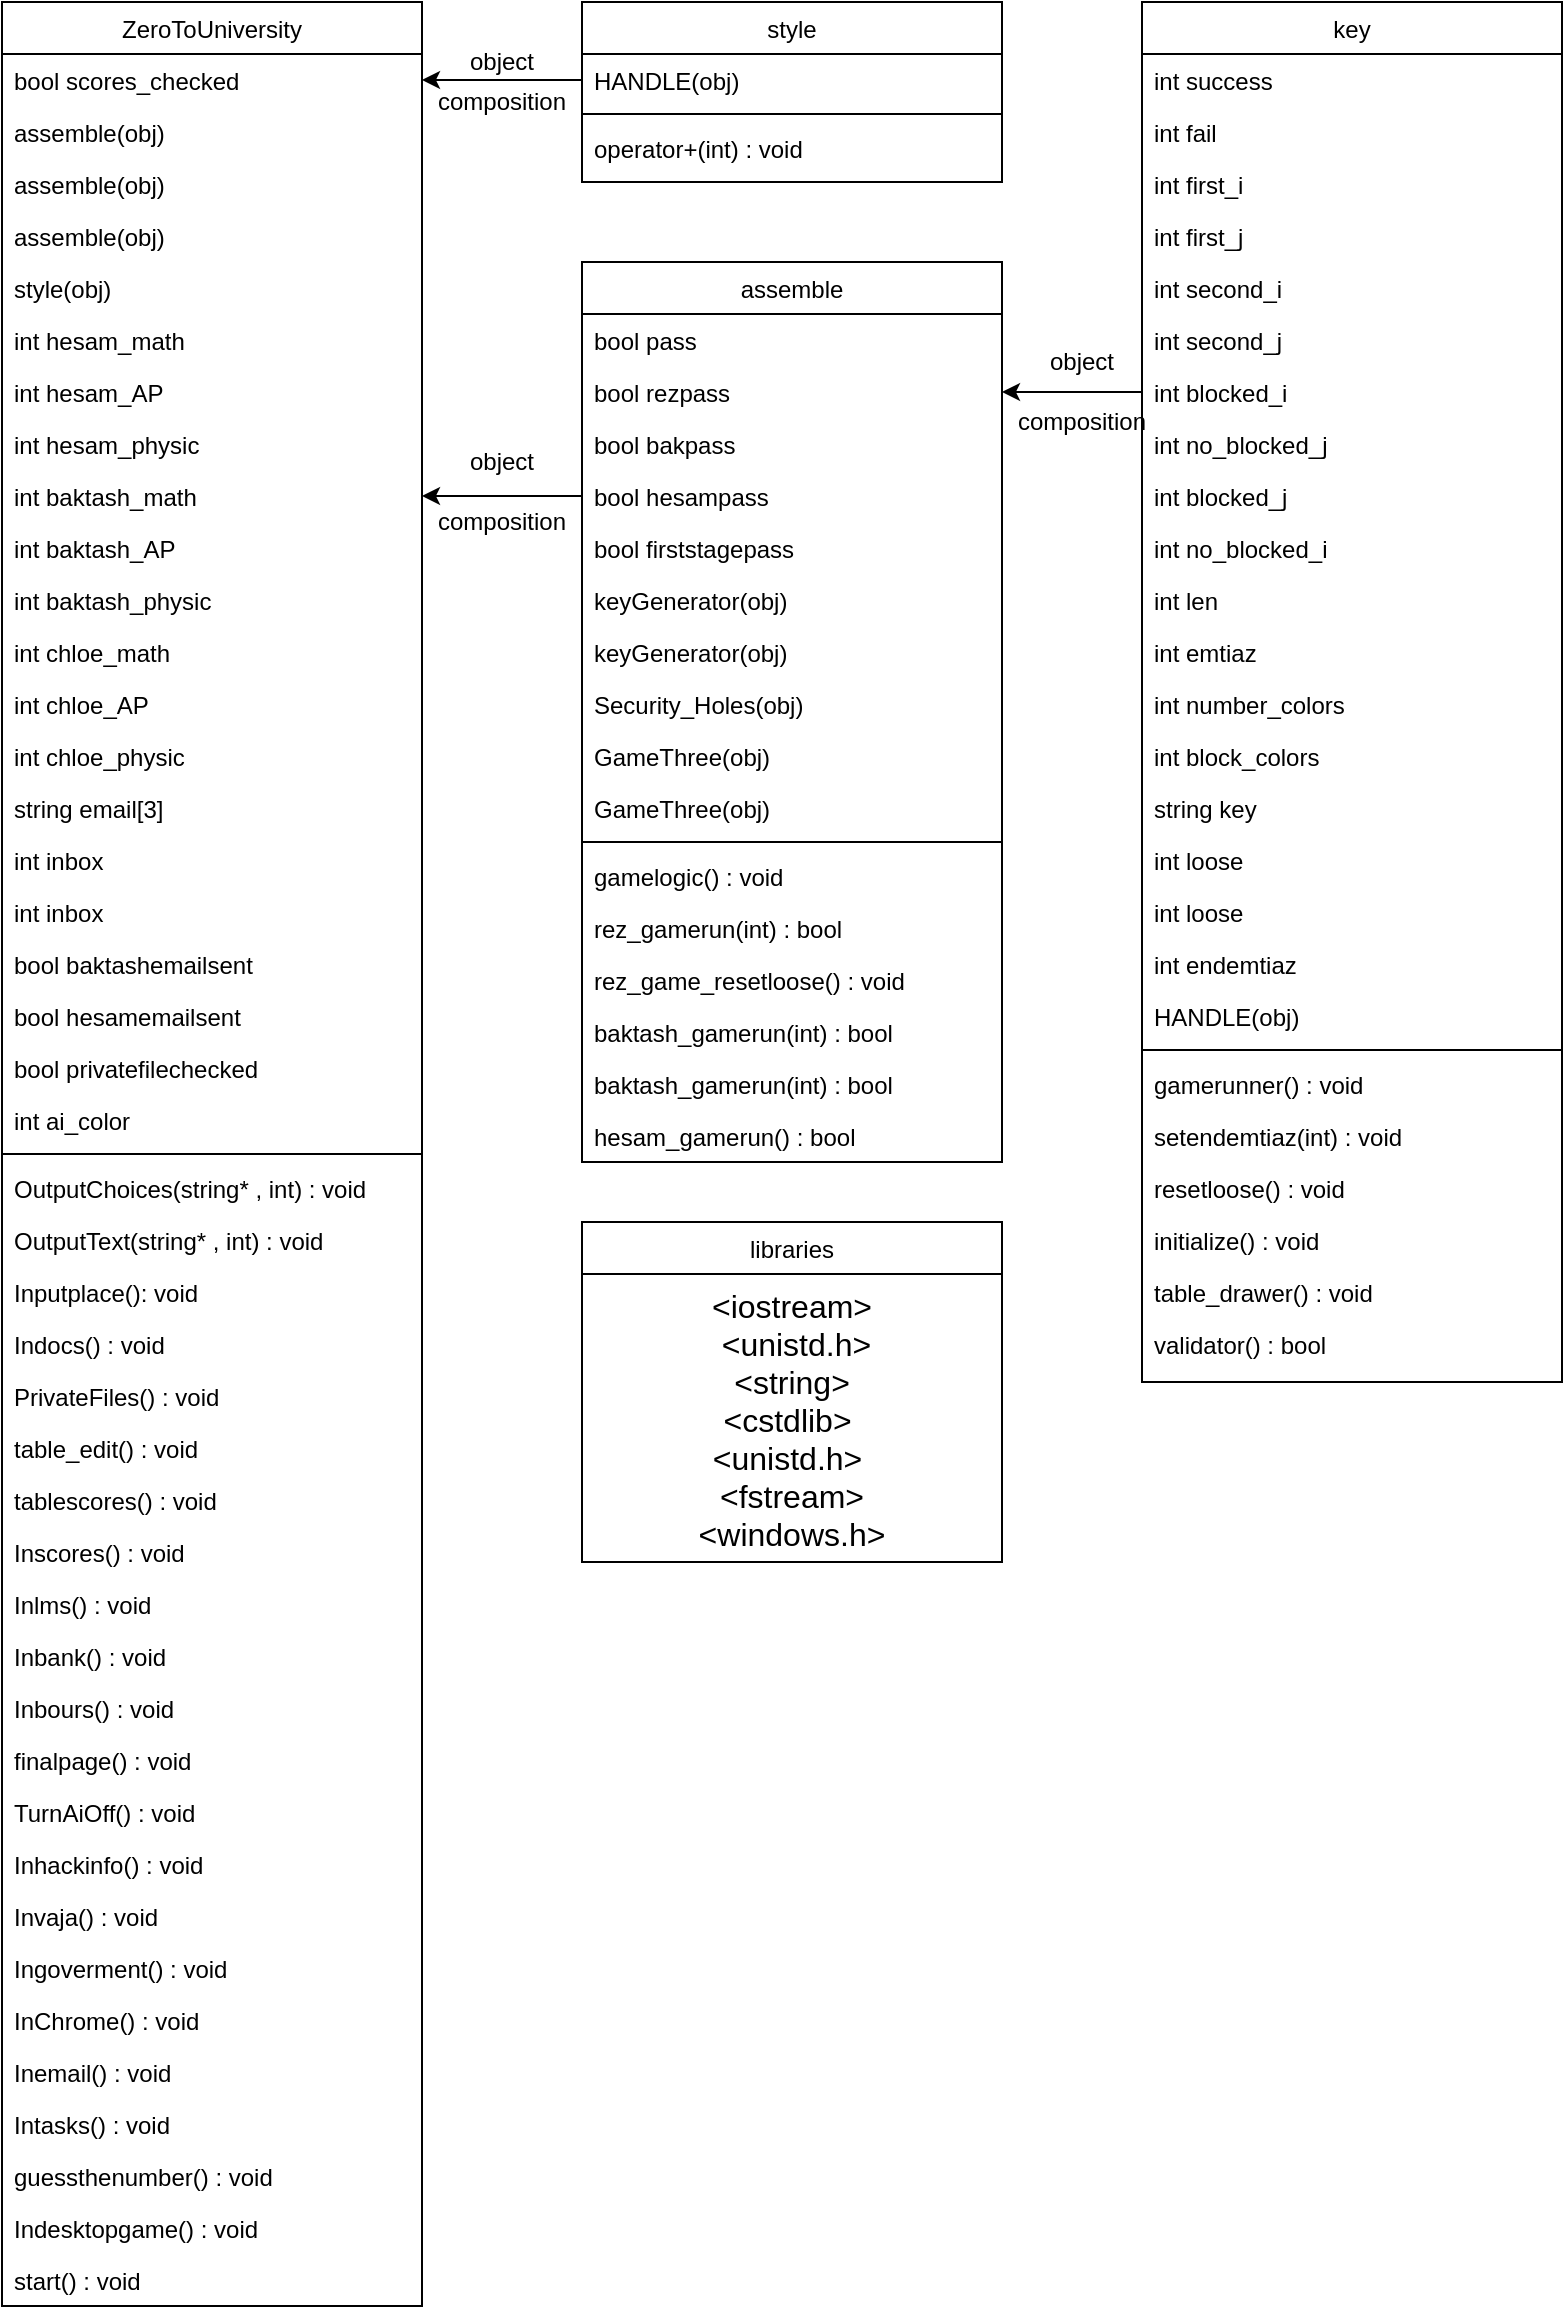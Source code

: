 <mxfile version="14.6.13" type="device"><diagram id="C5RBs43oDa-KdzZeNtuy" name="Page-1"><mxGraphModel dx="846" dy="494" grid="1" gridSize="10" guides="1" tooltips="1" connect="1" arrows="1" fold="1" page="1" pageScale="1" pageWidth="827" pageHeight="1169" math="0" shadow="0"><root><mxCell id="WIyWlLk6GJQsqaUBKTNV-0"/><mxCell id="WIyWlLk6GJQsqaUBKTNV-1" parent="WIyWlLk6GJQsqaUBKTNV-0"/><mxCell id="zkfFHV4jXpPFQw0GAbJ--17" value="ZeroToUniversity" style="swimlane;fontStyle=0;align=center;verticalAlign=top;childLayout=stackLayout;horizontal=1;startSize=26;horizontalStack=0;resizeParent=1;resizeLast=0;collapsible=1;marginBottom=0;rounded=0;shadow=0;strokeWidth=1;" parent="WIyWlLk6GJQsqaUBKTNV-1" vertex="1"><mxGeometry x="30" y="10" width="210" height="1152" as="geometry"><mxRectangle x="550" y="140" width="160" height="26" as="alternateBounds"/></mxGeometry></mxCell><mxCell id="zkfFHV4jXpPFQw0GAbJ--22" value="bool scores_checked" style="text;align=left;verticalAlign=top;spacingLeft=4;spacingRight=4;overflow=hidden;rotatable=0;points=[[0,0.5],[1,0.5]];portConstraint=eastwest;rounded=0;shadow=0;html=0;" parent="zkfFHV4jXpPFQw0GAbJ--17" vertex="1"><mxGeometry y="26" width="210" height="26" as="geometry"/></mxCell><mxCell id="sFUh0p3_CVftMhXRoxAz-2" value="assemble(obj)" style="text;align=left;verticalAlign=top;spacingLeft=4;spacingRight=4;overflow=hidden;rotatable=0;points=[[0,0.5],[1,0.5]];portConstraint=eastwest;rounded=0;shadow=0;html=0;" vertex="1" parent="zkfFHV4jXpPFQw0GAbJ--17"><mxGeometry y="52" width="210" height="26" as="geometry"/></mxCell><mxCell id="sFUh0p3_CVftMhXRoxAz-4" value="assemble(obj)" style="text;align=left;verticalAlign=top;spacingLeft=4;spacingRight=4;overflow=hidden;rotatable=0;points=[[0,0.5],[1,0.5]];portConstraint=eastwest;rounded=0;shadow=0;html=0;" vertex="1" parent="zkfFHV4jXpPFQw0GAbJ--17"><mxGeometry y="78" width="210" height="26" as="geometry"/></mxCell><mxCell id="sFUh0p3_CVftMhXRoxAz-5" value="assemble(obj)" style="text;align=left;verticalAlign=top;spacingLeft=4;spacingRight=4;overflow=hidden;rotatable=0;points=[[0,0.5],[1,0.5]];portConstraint=eastwest;rounded=0;shadow=0;html=0;" vertex="1" parent="zkfFHV4jXpPFQw0GAbJ--17"><mxGeometry y="104" width="210" height="26" as="geometry"/></mxCell><mxCell id="sFUh0p3_CVftMhXRoxAz-97" value="style(obj)" style="text;align=left;verticalAlign=top;spacingLeft=4;spacingRight=4;overflow=hidden;rotatable=0;points=[[0,0.5],[1,0.5]];portConstraint=eastwest;rounded=0;shadow=0;html=0;" vertex="1" parent="zkfFHV4jXpPFQw0GAbJ--17"><mxGeometry y="130" width="210" height="26" as="geometry"/></mxCell><mxCell id="sFUh0p3_CVftMhXRoxAz-3" value="int hesam_math" style="text;align=left;verticalAlign=top;spacingLeft=4;spacingRight=4;overflow=hidden;rotatable=0;points=[[0,0.5],[1,0.5]];portConstraint=eastwest;rounded=0;shadow=0;html=0;" vertex="1" parent="zkfFHV4jXpPFQw0GAbJ--17"><mxGeometry y="156" width="210" height="26" as="geometry"/></mxCell><mxCell id="sFUh0p3_CVftMhXRoxAz-1" value="int hesam_AP" style="text;align=left;verticalAlign=top;spacingLeft=4;spacingRight=4;overflow=hidden;rotatable=0;points=[[0,0.5],[1,0.5]];portConstraint=eastwest;rounded=0;shadow=0;html=0;" vertex="1" parent="zkfFHV4jXpPFQw0GAbJ--17"><mxGeometry y="182" width="210" height="26" as="geometry"/></mxCell><mxCell id="sFUh0p3_CVftMhXRoxAz-19" value="int hesam_physic" style="text;align=left;verticalAlign=top;spacingLeft=4;spacingRight=4;overflow=hidden;rotatable=0;points=[[0,0.5],[1,0.5]];portConstraint=eastwest;rounded=0;shadow=0;html=0;" vertex="1" parent="zkfFHV4jXpPFQw0GAbJ--17"><mxGeometry y="208" width="210" height="26" as="geometry"/></mxCell><mxCell id="sFUh0p3_CVftMhXRoxAz-22" value="int baktash_math" style="text;align=left;verticalAlign=top;spacingLeft=4;spacingRight=4;overflow=hidden;rotatable=0;points=[[0,0.5],[1,0.5]];portConstraint=eastwest;rounded=0;shadow=0;html=0;" vertex="1" parent="zkfFHV4jXpPFQw0GAbJ--17"><mxGeometry y="234" width="210" height="26" as="geometry"/></mxCell><mxCell id="sFUh0p3_CVftMhXRoxAz-23" value="int baktash_AP" style="text;align=left;verticalAlign=top;spacingLeft=4;spacingRight=4;overflow=hidden;rotatable=0;points=[[0,0.5],[1,0.5]];portConstraint=eastwest;rounded=0;shadow=0;html=0;" vertex="1" parent="zkfFHV4jXpPFQw0GAbJ--17"><mxGeometry y="260" width="210" height="26" as="geometry"/></mxCell><mxCell id="sFUh0p3_CVftMhXRoxAz-21" value="int baktash_physic" style="text;align=left;verticalAlign=top;spacingLeft=4;spacingRight=4;overflow=hidden;rotatable=0;points=[[0,0.5],[1,0.5]];portConstraint=eastwest;rounded=0;shadow=0;html=0;" vertex="1" parent="zkfFHV4jXpPFQw0GAbJ--17"><mxGeometry y="286" width="210" height="26" as="geometry"/></mxCell><mxCell id="sFUh0p3_CVftMhXRoxAz-20" value="int chloe_math" style="text;align=left;verticalAlign=top;spacingLeft=4;spacingRight=4;overflow=hidden;rotatable=0;points=[[0,0.5],[1,0.5]];portConstraint=eastwest;rounded=0;shadow=0;html=0;" vertex="1" parent="zkfFHV4jXpPFQw0GAbJ--17"><mxGeometry y="312" width="210" height="26" as="geometry"/></mxCell><mxCell id="sFUh0p3_CVftMhXRoxAz-17" value="int chloe_AP" style="text;align=left;verticalAlign=top;spacingLeft=4;spacingRight=4;overflow=hidden;rotatable=0;points=[[0,0.5],[1,0.5]];portConstraint=eastwest;rounded=0;shadow=0;html=0;" vertex="1" parent="zkfFHV4jXpPFQw0GAbJ--17"><mxGeometry y="338" width="210" height="26" as="geometry"/></mxCell><mxCell id="sFUh0p3_CVftMhXRoxAz-24" value="int chloe_physic" style="text;align=left;verticalAlign=top;spacingLeft=4;spacingRight=4;overflow=hidden;rotatable=0;points=[[0,0.5],[1,0.5]];portConstraint=eastwest;rounded=0;shadow=0;html=0;" vertex="1" parent="zkfFHV4jXpPFQw0GAbJ--17"><mxGeometry y="364" width="210" height="26" as="geometry"/></mxCell><mxCell id="sFUh0p3_CVftMhXRoxAz-25" value="string email[3]" style="text;align=left;verticalAlign=top;spacingLeft=4;spacingRight=4;overflow=hidden;rotatable=0;points=[[0,0.5],[1,0.5]];portConstraint=eastwest;rounded=0;shadow=0;html=0;" vertex="1" parent="zkfFHV4jXpPFQw0GAbJ--17"><mxGeometry y="390" width="210" height="26" as="geometry"/></mxCell><mxCell id="sFUh0p3_CVftMhXRoxAz-26" value="int inbox" style="text;align=left;verticalAlign=top;spacingLeft=4;spacingRight=4;overflow=hidden;rotatable=0;points=[[0,0.5],[1,0.5]];portConstraint=eastwest;rounded=0;shadow=0;html=0;" vertex="1" parent="zkfFHV4jXpPFQw0GAbJ--17"><mxGeometry y="416" width="210" height="26" as="geometry"/></mxCell><mxCell id="sFUh0p3_CVftMhXRoxAz-27" value="int inbox" style="text;align=left;verticalAlign=top;spacingLeft=4;spacingRight=4;overflow=hidden;rotatable=0;points=[[0,0.5],[1,0.5]];portConstraint=eastwest;rounded=0;shadow=0;html=0;" vertex="1" parent="zkfFHV4jXpPFQw0GAbJ--17"><mxGeometry y="442" width="210" height="26" as="geometry"/></mxCell><mxCell id="sFUh0p3_CVftMhXRoxAz-28" value="bool baktashemailsent" style="text;align=left;verticalAlign=top;spacingLeft=4;spacingRight=4;overflow=hidden;rotatable=0;points=[[0,0.5],[1,0.5]];portConstraint=eastwest;rounded=0;shadow=0;html=0;" vertex="1" parent="zkfFHV4jXpPFQw0GAbJ--17"><mxGeometry y="468" width="210" height="26" as="geometry"/></mxCell><mxCell id="sFUh0p3_CVftMhXRoxAz-29" value="bool hesamemailsent" style="text;align=left;verticalAlign=top;spacingLeft=4;spacingRight=4;overflow=hidden;rotatable=0;points=[[0,0.5],[1,0.5]];portConstraint=eastwest;rounded=0;shadow=0;html=0;" vertex="1" parent="zkfFHV4jXpPFQw0GAbJ--17"><mxGeometry y="494" width="210" height="26" as="geometry"/></mxCell><mxCell id="sFUh0p3_CVftMhXRoxAz-30" value="bool privatefilechecked" style="text;align=left;verticalAlign=top;spacingLeft=4;spacingRight=4;overflow=hidden;rotatable=0;points=[[0,0.5],[1,0.5]];portConstraint=eastwest;rounded=0;shadow=0;html=0;" vertex="1" parent="zkfFHV4jXpPFQw0GAbJ--17"><mxGeometry y="520" width="210" height="26" as="geometry"/></mxCell><mxCell id="sFUh0p3_CVftMhXRoxAz-31" value="int ai_color" style="text;align=left;verticalAlign=top;spacingLeft=4;spacingRight=4;overflow=hidden;rotatable=0;points=[[0,0.5],[1,0.5]];portConstraint=eastwest;rounded=0;shadow=0;html=0;" vertex="1" parent="zkfFHV4jXpPFQw0GAbJ--17"><mxGeometry y="546" width="210" height="26" as="geometry"/></mxCell><mxCell id="zkfFHV4jXpPFQw0GAbJ--23" value="" style="line;html=1;strokeWidth=1;align=left;verticalAlign=middle;spacingTop=-1;spacingLeft=3;spacingRight=3;rotatable=0;labelPosition=right;points=[];portConstraint=eastwest;" parent="zkfFHV4jXpPFQw0GAbJ--17" vertex="1"><mxGeometry y="572" width="210" height="8" as="geometry"/></mxCell><mxCell id="sFUh0p3_CVftMhXRoxAz-18" value="OutputChoices(string* , int) : void" style="text;align=left;verticalAlign=top;spacingLeft=4;spacingRight=4;overflow=hidden;rotatable=0;points=[[0,0.5],[1,0.5]];portConstraint=eastwest;rounded=0;shadow=0;html=0;" vertex="1" parent="zkfFHV4jXpPFQw0GAbJ--17"><mxGeometry y="580" width="210" height="26" as="geometry"/></mxCell><mxCell id="sFUh0p3_CVftMhXRoxAz-33" value="OutputText(string* , int) : void" style="text;align=left;verticalAlign=top;spacingLeft=4;spacingRight=4;overflow=hidden;rotatable=0;points=[[0,0.5],[1,0.5]];portConstraint=eastwest;rounded=0;shadow=0;html=0;" vertex="1" parent="zkfFHV4jXpPFQw0GAbJ--17"><mxGeometry y="606" width="210" height="26" as="geometry"/></mxCell><mxCell id="zkfFHV4jXpPFQw0GAbJ--24" value="Inputplace(): void" style="text;align=left;verticalAlign=top;spacingLeft=4;spacingRight=4;overflow=hidden;rotatable=0;points=[[0,0.5],[1,0.5]];portConstraint=eastwest;" parent="zkfFHV4jXpPFQw0GAbJ--17" vertex="1"><mxGeometry y="632" width="210" height="26" as="geometry"/></mxCell><mxCell id="sFUh0p3_CVftMhXRoxAz-0" value="Indocs() : void" style="text;align=left;verticalAlign=top;spacingLeft=4;spacingRight=4;overflow=hidden;rotatable=0;points=[[0,0.5],[1,0.5]];portConstraint=eastwest;rounded=0;shadow=0;html=0;" vertex="1" parent="zkfFHV4jXpPFQw0GAbJ--17"><mxGeometry y="658" width="210" height="26" as="geometry"/></mxCell><mxCell id="zkfFHV4jXpPFQw0GAbJ--25" value="PrivateFiles() : void" style="text;align=left;verticalAlign=top;spacingLeft=4;spacingRight=4;overflow=hidden;rotatable=0;points=[[0,0.5],[1,0.5]];portConstraint=eastwest;" parent="zkfFHV4jXpPFQw0GAbJ--17" vertex="1"><mxGeometry y="684" width="210" height="26" as="geometry"/></mxCell><mxCell id="sFUh0p3_CVftMhXRoxAz-34" value="table_edit() : void" style="text;align=left;verticalAlign=top;spacingLeft=4;spacingRight=4;overflow=hidden;rotatable=0;points=[[0,0.5],[1,0.5]];portConstraint=eastwest;" vertex="1" parent="zkfFHV4jXpPFQw0GAbJ--17"><mxGeometry y="710" width="210" height="26" as="geometry"/></mxCell><mxCell id="sFUh0p3_CVftMhXRoxAz-38" value="tablescores() : void " style="text;align=left;verticalAlign=top;spacingLeft=4;spacingRight=4;overflow=hidden;rotatable=0;points=[[0,0.5],[1,0.5]];portConstraint=eastwest;" vertex="1" parent="zkfFHV4jXpPFQw0GAbJ--17"><mxGeometry y="736" width="210" height="26" as="geometry"/></mxCell><mxCell id="sFUh0p3_CVftMhXRoxAz-39" value="Inscores() : void " style="text;align=left;verticalAlign=top;spacingLeft=4;spacingRight=4;overflow=hidden;rotatable=0;points=[[0,0.5],[1,0.5]];portConstraint=eastwest;" vertex="1" parent="zkfFHV4jXpPFQw0GAbJ--17"><mxGeometry y="762" width="210" height="26" as="geometry"/></mxCell><mxCell id="sFUh0p3_CVftMhXRoxAz-40" value="Inlms() : void " style="text;align=left;verticalAlign=top;spacingLeft=4;spacingRight=4;overflow=hidden;rotatable=0;points=[[0,0.5],[1,0.5]];portConstraint=eastwest;" vertex="1" parent="zkfFHV4jXpPFQw0GAbJ--17"><mxGeometry y="788" width="210" height="26" as="geometry"/></mxCell><mxCell id="sFUh0p3_CVftMhXRoxAz-41" value="Inbank() : void" style="text;align=left;verticalAlign=top;spacingLeft=4;spacingRight=4;overflow=hidden;rotatable=0;points=[[0,0.5],[1,0.5]];portConstraint=eastwest;" vertex="1" parent="zkfFHV4jXpPFQw0GAbJ--17"><mxGeometry y="814" width="210" height="26" as="geometry"/></mxCell><mxCell id="sFUh0p3_CVftMhXRoxAz-42" value="Inbours() : void" style="text;align=left;verticalAlign=top;spacingLeft=4;spacingRight=4;overflow=hidden;rotatable=0;points=[[0,0.5],[1,0.5]];portConstraint=eastwest;" vertex="1" parent="zkfFHV4jXpPFQw0GAbJ--17"><mxGeometry y="840" width="210" height="26" as="geometry"/></mxCell><mxCell id="sFUh0p3_CVftMhXRoxAz-43" value="finalpage() : void" style="text;align=left;verticalAlign=top;spacingLeft=4;spacingRight=4;overflow=hidden;rotatable=0;points=[[0,0.5],[1,0.5]];portConstraint=eastwest;" vertex="1" parent="zkfFHV4jXpPFQw0GAbJ--17"><mxGeometry y="866" width="210" height="26" as="geometry"/></mxCell><mxCell id="sFUh0p3_CVftMhXRoxAz-44" value="TurnAiOff() : void" style="text;align=left;verticalAlign=top;spacingLeft=4;spacingRight=4;overflow=hidden;rotatable=0;points=[[0,0.5],[1,0.5]];portConstraint=eastwest;" vertex="1" parent="zkfFHV4jXpPFQw0GAbJ--17"><mxGeometry y="892" width="210" height="26" as="geometry"/></mxCell><mxCell id="sFUh0p3_CVftMhXRoxAz-45" value="Inhackinfo() : void" style="text;align=left;verticalAlign=top;spacingLeft=4;spacingRight=4;overflow=hidden;rotatable=0;points=[[0,0.5],[1,0.5]];portConstraint=eastwest;" vertex="1" parent="zkfFHV4jXpPFQw0GAbJ--17"><mxGeometry y="918" width="210" height="26" as="geometry"/></mxCell><mxCell id="sFUh0p3_CVftMhXRoxAz-46" value="Invaja() : void" style="text;align=left;verticalAlign=top;spacingLeft=4;spacingRight=4;overflow=hidden;rotatable=0;points=[[0,0.5],[1,0.5]];portConstraint=eastwest;" vertex="1" parent="zkfFHV4jXpPFQw0GAbJ--17"><mxGeometry y="944" width="210" height="26" as="geometry"/></mxCell><mxCell id="sFUh0p3_CVftMhXRoxAz-47" value="Ingoverment() : void" style="text;align=left;verticalAlign=top;spacingLeft=4;spacingRight=4;overflow=hidden;rotatable=0;points=[[0,0.5],[1,0.5]];portConstraint=eastwest;" vertex="1" parent="zkfFHV4jXpPFQw0GAbJ--17"><mxGeometry y="970" width="210" height="26" as="geometry"/></mxCell><mxCell id="sFUh0p3_CVftMhXRoxAz-48" value="InChrome() : void" style="text;align=left;verticalAlign=top;spacingLeft=4;spacingRight=4;overflow=hidden;rotatable=0;points=[[0,0.5],[1,0.5]];portConstraint=eastwest;" vertex="1" parent="zkfFHV4jXpPFQw0GAbJ--17"><mxGeometry y="996" width="210" height="26" as="geometry"/></mxCell><mxCell id="sFUh0p3_CVftMhXRoxAz-35" value="Inemail() : void" style="text;align=left;verticalAlign=top;spacingLeft=4;spacingRight=4;overflow=hidden;rotatable=0;points=[[0,0.5],[1,0.5]];portConstraint=eastwest;" vertex="1" parent="zkfFHV4jXpPFQw0GAbJ--17"><mxGeometry y="1022" width="210" height="26" as="geometry"/></mxCell><mxCell id="sFUh0p3_CVftMhXRoxAz-49" value="Intasks() : void" style="text;align=left;verticalAlign=top;spacingLeft=4;spacingRight=4;overflow=hidden;rotatable=0;points=[[0,0.5],[1,0.5]];portConstraint=eastwest;" vertex="1" parent="zkfFHV4jXpPFQw0GAbJ--17"><mxGeometry y="1048" width="210" height="26" as="geometry"/></mxCell><mxCell id="sFUh0p3_CVftMhXRoxAz-51" value="guessthenumber() : void" style="text;align=left;verticalAlign=top;spacingLeft=4;spacingRight=4;overflow=hidden;rotatable=0;points=[[0,0.5],[1,0.5]];portConstraint=eastwest;" vertex="1" parent="zkfFHV4jXpPFQw0GAbJ--17"><mxGeometry y="1074" width="210" height="26" as="geometry"/></mxCell><mxCell id="sFUh0p3_CVftMhXRoxAz-52" value="Indesktopgame() : void" style="text;align=left;verticalAlign=top;spacingLeft=4;spacingRight=4;overflow=hidden;rotatable=0;points=[[0,0.5],[1,0.5]];portConstraint=eastwest;" vertex="1" parent="zkfFHV4jXpPFQw0GAbJ--17"><mxGeometry y="1100" width="210" height="26" as="geometry"/></mxCell><mxCell id="sFUh0p3_CVftMhXRoxAz-50" value="start() : void" style="text;align=left;verticalAlign=top;spacingLeft=4;spacingRight=4;overflow=hidden;rotatable=0;points=[[0,0.5],[1,0.5]];portConstraint=eastwest;" vertex="1" parent="zkfFHV4jXpPFQw0GAbJ--17"><mxGeometry y="1126" width="210" height="26" as="geometry"/></mxCell><mxCell id="sFUh0p3_CVftMhXRoxAz-53" value="style" style="swimlane;fontStyle=0;align=center;verticalAlign=top;childLayout=stackLayout;horizontal=1;startSize=26;horizontalStack=0;resizeParent=1;resizeLast=0;collapsible=1;marginBottom=0;rounded=0;shadow=0;strokeWidth=1;" vertex="1" parent="WIyWlLk6GJQsqaUBKTNV-1"><mxGeometry x="320" y="10" width="210" height="90" as="geometry"><mxRectangle x="550" y="140" width="160" height="26" as="alternateBounds"/></mxGeometry></mxCell><mxCell id="sFUh0p3_CVftMhXRoxAz-55" value="HANDLE(obj)" style="text;align=left;verticalAlign=top;spacingLeft=4;spacingRight=4;overflow=hidden;rotatable=0;points=[[0,0.5],[1,0.5]];portConstraint=eastwest;rounded=0;shadow=0;html=0;" vertex="1" parent="sFUh0p3_CVftMhXRoxAz-53"><mxGeometry y="26" width="210" height="26" as="geometry"/></mxCell><mxCell id="sFUh0p3_CVftMhXRoxAz-74" value="" style="line;html=1;strokeWidth=1;align=left;verticalAlign=middle;spacingTop=-1;spacingLeft=3;spacingRight=3;rotatable=0;labelPosition=right;points=[];portConstraint=eastwest;" vertex="1" parent="sFUh0p3_CVftMhXRoxAz-53"><mxGeometry y="52" width="210" height="8" as="geometry"/></mxCell><mxCell id="sFUh0p3_CVftMhXRoxAz-77" value="operator+(int) : void" style="text;align=left;verticalAlign=top;spacingLeft=4;spacingRight=4;overflow=hidden;rotatable=0;points=[[0,0.5],[1,0.5]];portConstraint=eastwest;" vertex="1" parent="sFUh0p3_CVftMhXRoxAz-53"><mxGeometry y="60" width="210" height="26" as="geometry"/></mxCell><mxCell id="sFUh0p3_CVftMhXRoxAz-99" value="assemble" style="swimlane;fontStyle=0;align=center;verticalAlign=top;childLayout=stackLayout;horizontal=1;startSize=26;horizontalStack=0;resizeParent=1;resizeLast=0;collapsible=1;marginBottom=0;rounded=0;shadow=0;strokeWidth=1;" vertex="1" parent="WIyWlLk6GJQsqaUBKTNV-1"><mxGeometry x="320" y="140" width="210" height="450" as="geometry"><mxRectangle x="550" y="140" width="160" height="26" as="alternateBounds"/></mxGeometry></mxCell><mxCell id="sFUh0p3_CVftMhXRoxAz-100" value="bool pass" style="text;align=left;verticalAlign=top;spacingLeft=4;spacingRight=4;overflow=hidden;rotatable=0;points=[[0,0.5],[1,0.5]];portConstraint=eastwest;rounded=0;shadow=0;html=0;" vertex="1" parent="sFUh0p3_CVftMhXRoxAz-99"><mxGeometry y="26" width="210" height="26" as="geometry"/></mxCell><mxCell id="sFUh0p3_CVftMhXRoxAz-103" value="bool rezpass" style="text;align=left;verticalAlign=top;spacingLeft=4;spacingRight=4;overflow=hidden;rotatable=0;points=[[0,0.5],[1,0.5]];portConstraint=eastwest;rounded=0;shadow=0;html=0;" vertex="1" parent="sFUh0p3_CVftMhXRoxAz-99"><mxGeometry y="52" width="210" height="26" as="geometry"/></mxCell><mxCell id="sFUh0p3_CVftMhXRoxAz-104" value="bool bakpass" style="text;align=left;verticalAlign=top;spacingLeft=4;spacingRight=4;overflow=hidden;rotatable=0;points=[[0,0.5],[1,0.5]];portConstraint=eastwest;rounded=0;shadow=0;html=0;" vertex="1" parent="sFUh0p3_CVftMhXRoxAz-99"><mxGeometry y="78" width="210" height="26" as="geometry"/></mxCell><mxCell id="sFUh0p3_CVftMhXRoxAz-105" value="bool hesampass" style="text;align=left;verticalAlign=top;spacingLeft=4;spacingRight=4;overflow=hidden;rotatable=0;points=[[0,0.5],[1,0.5]];portConstraint=eastwest;rounded=0;shadow=0;html=0;" vertex="1" parent="sFUh0p3_CVftMhXRoxAz-99"><mxGeometry y="104" width="210" height="26" as="geometry"/></mxCell><mxCell id="sFUh0p3_CVftMhXRoxAz-106" value="bool firststagepass" style="text;align=left;verticalAlign=top;spacingLeft=4;spacingRight=4;overflow=hidden;rotatable=0;points=[[0,0.5],[1,0.5]];portConstraint=eastwest;rounded=0;shadow=0;html=0;" vertex="1" parent="sFUh0p3_CVftMhXRoxAz-99"><mxGeometry y="130" width="210" height="26" as="geometry"/></mxCell><mxCell id="sFUh0p3_CVftMhXRoxAz-109" value="keyGenerator(obj)" style="text;align=left;verticalAlign=top;spacingLeft=4;spacingRight=4;overflow=hidden;rotatable=0;points=[[0,0.5],[1,0.5]];portConstraint=eastwest;rounded=0;shadow=0;html=0;" vertex="1" parent="sFUh0p3_CVftMhXRoxAz-99"><mxGeometry y="156" width="210" height="26" as="geometry"/></mxCell><mxCell id="sFUh0p3_CVftMhXRoxAz-114" value="keyGenerator(obj)" style="text;align=left;verticalAlign=top;spacingLeft=4;spacingRight=4;overflow=hidden;rotatable=0;points=[[0,0.5],[1,0.5]];portConstraint=eastwest;rounded=0;shadow=0;html=0;" vertex="1" parent="sFUh0p3_CVftMhXRoxAz-99"><mxGeometry y="182" width="210" height="26" as="geometry"/></mxCell><mxCell id="sFUh0p3_CVftMhXRoxAz-111" value="Security_Holes(obj)" style="text;align=left;verticalAlign=top;spacingLeft=4;spacingRight=4;overflow=hidden;rotatable=0;points=[[0,0.5],[1,0.5]];portConstraint=eastwest;rounded=0;shadow=0;html=0;" vertex="1" parent="sFUh0p3_CVftMhXRoxAz-99"><mxGeometry y="208" width="210" height="26" as="geometry"/></mxCell><mxCell id="sFUh0p3_CVftMhXRoxAz-112" value="GameThree(obj)" style="text;align=left;verticalAlign=top;spacingLeft=4;spacingRight=4;overflow=hidden;rotatable=0;points=[[0,0.5],[1,0.5]];portConstraint=eastwest;rounded=0;shadow=0;html=0;" vertex="1" parent="sFUh0p3_CVftMhXRoxAz-99"><mxGeometry y="234" width="210" height="26" as="geometry"/></mxCell><mxCell id="sFUh0p3_CVftMhXRoxAz-113" value="GameThree(obj)" style="text;align=left;verticalAlign=top;spacingLeft=4;spacingRight=4;overflow=hidden;rotatable=0;points=[[0,0.5],[1,0.5]];portConstraint=eastwest;rounded=0;shadow=0;html=0;" vertex="1" parent="sFUh0p3_CVftMhXRoxAz-99"><mxGeometry y="260" width="210" height="26" as="geometry"/></mxCell><mxCell id="sFUh0p3_CVftMhXRoxAz-101" value="" style="line;html=1;strokeWidth=1;align=left;verticalAlign=middle;spacingTop=-1;spacingLeft=3;spacingRight=3;rotatable=0;labelPosition=right;points=[];portConstraint=eastwest;" vertex="1" parent="sFUh0p3_CVftMhXRoxAz-99"><mxGeometry y="286" width="210" height="8" as="geometry"/></mxCell><mxCell id="sFUh0p3_CVftMhXRoxAz-110" value="gamelogic() : void" style="text;align=left;verticalAlign=top;spacingLeft=4;spacingRight=4;overflow=hidden;rotatable=0;points=[[0,0.5],[1,0.5]];portConstraint=eastwest;rounded=0;shadow=0;html=0;" vertex="1" parent="sFUh0p3_CVftMhXRoxAz-99"><mxGeometry y="294" width="210" height="26" as="geometry"/></mxCell><mxCell id="sFUh0p3_CVftMhXRoxAz-108" value="rez_gamerun(int) : bool" style="text;align=left;verticalAlign=top;spacingLeft=4;spacingRight=4;overflow=hidden;rotatable=0;points=[[0,0.5],[1,0.5]];portConstraint=eastwest;rounded=0;shadow=0;html=0;" vertex="1" parent="sFUh0p3_CVftMhXRoxAz-99"><mxGeometry y="320" width="210" height="26" as="geometry"/></mxCell><mxCell id="sFUh0p3_CVftMhXRoxAz-107" value="rez_game_resetloose() : void" style="text;align=left;verticalAlign=top;spacingLeft=4;spacingRight=4;overflow=hidden;rotatable=0;points=[[0,0.5],[1,0.5]];portConstraint=eastwest;rounded=0;shadow=0;html=0;" vertex="1" parent="sFUh0p3_CVftMhXRoxAz-99"><mxGeometry y="346" width="210" height="26" as="geometry"/></mxCell><mxCell id="sFUh0p3_CVftMhXRoxAz-102" value="baktash_gamerun(int) : bool" style="text;align=left;verticalAlign=top;spacingLeft=4;spacingRight=4;overflow=hidden;rotatable=0;points=[[0,0.5],[1,0.5]];portConstraint=eastwest;" vertex="1" parent="sFUh0p3_CVftMhXRoxAz-99"><mxGeometry y="372" width="210" height="26" as="geometry"/></mxCell><mxCell id="sFUh0p3_CVftMhXRoxAz-115" value="baktash_gamerun(int) : bool" style="text;align=left;verticalAlign=top;spacingLeft=4;spacingRight=4;overflow=hidden;rotatable=0;points=[[0,0.5],[1,0.5]];portConstraint=eastwest;" vertex="1" parent="sFUh0p3_CVftMhXRoxAz-99"><mxGeometry y="398" width="210" height="26" as="geometry"/></mxCell><mxCell id="sFUh0p3_CVftMhXRoxAz-116" value="hesam_gamerun() : bool" style="text;align=left;verticalAlign=top;spacingLeft=4;spacingRight=4;overflow=hidden;rotatable=0;points=[[0,0.5],[1,0.5]];portConstraint=eastwest;" vertex="1" parent="sFUh0p3_CVftMhXRoxAz-99"><mxGeometry y="424" width="210" height="26" as="geometry"/></mxCell><mxCell id="sFUh0p3_CVftMhXRoxAz-117" value="key" style="swimlane;fontStyle=0;align=center;verticalAlign=top;childLayout=stackLayout;horizontal=1;startSize=26;horizontalStack=0;resizeParent=1;resizeLast=0;collapsible=1;marginBottom=0;rounded=0;shadow=0;strokeWidth=1;" vertex="1" parent="WIyWlLk6GJQsqaUBKTNV-1"><mxGeometry x="600" y="10" width="210" height="690" as="geometry"><mxRectangle x="550" y="140" width="160" height="26" as="alternateBounds"/></mxGeometry></mxCell><mxCell id="sFUh0p3_CVftMhXRoxAz-118" value="int success" style="text;align=left;verticalAlign=top;spacingLeft=4;spacingRight=4;overflow=hidden;rotatable=0;points=[[0,0.5],[1,0.5]];portConstraint=eastwest;rounded=0;shadow=0;html=0;" vertex="1" parent="sFUh0p3_CVftMhXRoxAz-117"><mxGeometry y="26" width="210" height="26" as="geometry"/></mxCell><mxCell id="sFUh0p3_CVftMhXRoxAz-119" value="int fail" style="text;align=left;verticalAlign=top;spacingLeft=4;spacingRight=4;overflow=hidden;rotatable=0;points=[[0,0.5],[1,0.5]];portConstraint=eastwest;rounded=0;shadow=0;html=0;" vertex="1" parent="sFUh0p3_CVftMhXRoxAz-117"><mxGeometry y="52" width="210" height="26" as="geometry"/></mxCell><mxCell id="sFUh0p3_CVftMhXRoxAz-120" value="int first_i" style="text;align=left;verticalAlign=top;spacingLeft=4;spacingRight=4;overflow=hidden;rotatable=0;points=[[0,0.5],[1,0.5]];portConstraint=eastwest;rounded=0;shadow=0;html=0;" vertex="1" parent="sFUh0p3_CVftMhXRoxAz-117"><mxGeometry y="78" width="210" height="26" as="geometry"/></mxCell><mxCell id="sFUh0p3_CVftMhXRoxAz-121" value="int first_j" style="text;align=left;verticalAlign=top;spacingLeft=4;spacingRight=4;overflow=hidden;rotatable=0;points=[[0,0.5],[1,0.5]];portConstraint=eastwest;rounded=0;shadow=0;html=0;" vertex="1" parent="sFUh0p3_CVftMhXRoxAz-117"><mxGeometry y="104" width="210" height="26" as="geometry"/></mxCell><mxCell id="sFUh0p3_CVftMhXRoxAz-122" value="int second_i" style="text;align=left;verticalAlign=top;spacingLeft=4;spacingRight=4;overflow=hidden;rotatable=0;points=[[0,0.5],[1,0.5]];portConstraint=eastwest;rounded=0;shadow=0;html=0;" vertex="1" parent="sFUh0p3_CVftMhXRoxAz-117"><mxGeometry y="130" width="210" height="26" as="geometry"/></mxCell><mxCell id="sFUh0p3_CVftMhXRoxAz-123" value="int second_j" style="text;align=left;verticalAlign=top;spacingLeft=4;spacingRight=4;overflow=hidden;rotatable=0;points=[[0,0.5],[1,0.5]];portConstraint=eastwest;rounded=0;shadow=0;html=0;" vertex="1" parent="sFUh0p3_CVftMhXRoxAz-117"><mxGeometry y="156" width="210" height="26" as="geometry"/></mxCell><mxCell id="sFUh0p3_CVftMhXRoxAz-124" value="int blocked_i" style="text;align=left;verticalAlign=top;spacingLeft=4;spacingRight=4;overflow=hidden;rotatable=0;points=[[0,0.5],[1,0.5]];portConstraint=eastwest;rounded=0;shadow=0;html=0;" vertex="1" parent="sFUh0p3_CVftMhXRoxAz-117"><mxGeometry y="182" width="210" height="26" as="geometry"/></mxCell><mxCell id="sFUh0p3_CVftMhXRoxAz-125" value="int no_blocked_j" style="text;align=left;verticalAlign=top;spacingLeft=4;spacingRight=4;overflow=hidden;rotatable=0;points=[[0,0.5],[1,0.5]];portConstraint=eastwest;rounded=0;shadow=0;html=0;" vertex="1" parent="sFUh0p3_CVftMhXRoxAz-117"><mxGeometry y="208" width="210" height="26" as="geometry"/></mxCell><mxCell id="sFUh0p3_CVftMhXRoxAz-126" value="int blocked_j" style="text;align=left;verticalAlign=top;spacingLeft=4;spacingRight=4;overflow=hidden;rotatable=0;points=[[0,0.5],[1,0.5]];portConstraint=eastwest;rounded=0;shadow=0;html=0;" vertex="1" parent="sFUh0p3_CVftMhXRoxAz-117"><mxGeometry y="234" width="210" height="26" as="geometry"/></mxCell><mxCell id="sFUh0p3_CVftMhXRoxAz-127" value="int no_blocked_i" style="text;align=left;verticalAlign=top;spacingLeft=4;spacingRight=4;overflow=hidden;rotatable=0;points=[[0,0.5],[1,0.5]];portConstraint=eastwest;rounded=0;shadow=0;html=0;" vertex="1" parent="sFUh0p3_CVftMhXRoxAz-117"><mxGeometry y="260" width="210" height="26" as="geometry"/></mxCell><mxCell id="sFUh0p3_CVftMhXRoxAz-135" value="int len" style="text;align=left;verticalAlign=top;spacingLeft=4;spacingRight=4;overflow=hidden;rotatable=0;points=[[0,0.5],[1,0.5]];portConstraint=eastwest;rounded=0;shadow=0;html=0;" vertex="1" parent="sFUh0p3_CVftMhXRoxAz-117"><mxGeometry y="286" width="210" height="26" as="geometry"/></mxCell><mxCell id="sFUh0p3_CVftMhXRoxAz-137" value="int emtiaz" style="text;align=left;verticalAlign=top;spacingLeft=4;spacingRight=4;overflow=hidden;rotatable=0;points=[[0,0.5],[1,0.5]];portConstraint=eastwest;rounded=0;shadow=0;html=0;" vertex="1" parent="sFUh0p3_CVftMhXRoxAz-117"><mxGeometry y="312" width="210" height="26" as="geometry"/></mxCell><mxCell id="sFUh0p3_CVftMhXRoxAz-138" value="int number_colors" style="text;align=left;verticalAlign=top;spacingLeft=4;spacingRight=4;overflow=hidden;rotatable=0;points=[[0,0.5],[1,0.5]];portConstraint=eastwest;rounded=0;shadow=0;html=0;" vertex="1" parent="sFUh0p3_CVftMhXRoxAz-117"><mxGeometry y="338" width="210" height="26" as="geometry"/></mxCell><mxCell id="sFUh0p3_CVftMhXRoxAz-139" value="int block_colors" style="text;align=left;verticalAlign=top;spacingLeft=4;spacingRight=4;overflow=hidden;rotatable=0;points=[[0,0.5],[1,0.5]];portConstraint=eastwest;rounded=0;shadow=0;html=0;" vertex="1" parent="sFUh0p3_CVftMhXRoxAz-117"><mxGeometry y="364" width="210" height="26" as="geometry"/></mxCell><mxCell id="sFUh0p3_CVftMhXRoxAz-141" value="string key" style="text;align=left;verticalAlign=top;spacingLeft=4;spacingRight=4;overflow=hidden;rotatable=0;points=[[0,0.5],[1,0.5]];portConstraint=eastwest;rounded=0;shadow=0;html=0;" vertex="1" parent="sFUh0p3_CVftMhXRoxAz-117"><mxGeometry y="390" width="210" height="26" as="geometry"/></mxCell><mxCell id="sFUh0p3_CVftMhXRoxAz-142" value="int loose" style="text;align=left;verticalAlign=top;spacingLeft=4;spacingRight=4;overflow=hidden;rotatable=0;points=[[0,0.5],[1,0.5]];portConstraint=eastwest;rounded=0;shadow=0;html=0;" vertex="1" parent="sFUh0p3_CVftMhXRoxAz-117"><mxGeometry y="416" width="210" height="26" as="geometry"/></mxCell><mxCell id="sFUh0p3_CVftMhXRoxAz-143" value="int loose" style="text;align=left;verticalAlign=top;spacingLeft=4;spacingRight=4;overflow=hidden;rotatable=0;points=[[0,0.5],[1,0.5]];portConstraint=eastwest;rounded=0;shadow=0;html=0;" vertex="1" parent="sFUh0p3_CVftMhXRoxAz-117"><mxGeometry y="442" width="210" height="26" as="geometry"/></mxCell><mxCell id="sFUh0p3_CVftMhXRoxAz-144" value="int endemtiaz" style="text;align=left;verticalAlign=top;spacingLeft=4;spacingRight=4;overflow=hidden;rotatable=0;points=[[0,0.5],[1,0.5]];portConstraint=eastwest;rounded=0;shadow=0;html=0;" vertex="1" parent="sFUh0p3_CVftMhXRoxAz-117"><mxGeometry y="468" width="210" height="26" as="geometry"/></mxCell><mxCell id="sFUh0p3_CVftMhXRoxAz-145" value="HANDLE(obj)" style="text;align=left;verticalAlign=top;spacingLeft=4;spacingRight=4;overflow=hidden;rotatable=0;points=[[0,0.5],[1,0.5]];portConstraint=eastwest;rounded=0;shadow=0;html=0;" vertex="1" parent="sFUh0p3_CVftMhXRoxAz-117"><mxGeometry y="494" width="210" height="26" as="geometry"/></mxCell><mxCell id="sFUh0p3_CVftMhXRoxAz-128" value="" style="line;html=1;strokeWidth=1;align=left;verticalAlign=middle;spacingTop=-1;spacingLeft=3;spacingRight=3;rotatable=0;labelPosition=right;points=[];portConstraint=eastwest;" vertex="1" parent="sFUh0p3_CVftMhXRoxAz-117"><mxGeometry y="520" width="210" height="8" as="geometry"/></mxCell><mxCell id="sFUh0p3_CVftMhXRoxAz-140" value="gamerunner() : void" style="text;align=left;verticalAlign=top;spacingLeft=4;spacingRight=4;overflow=hidden;rotatable=0;points=[[0,0.5],[1,0.5]];portConstraint=eastwest;rounded=0;shadow=0;html=0;" vertex="1" parent="sFUh0p3_CVftMhXRoxAz-117"><mxGeometry y="528" width="210" height="26" as="geometry"/></mxCell><mxCell id="sFUh0p3_CVftMhXRoxAz-136" value="setendemtiaz(int) : void" style="text;align=left;verticalAlign=top;spacingLeft=4;spacingRight=4;overflow=hidden;rotatable=0;points=[[0,0.5],[1,0.5]];portConstraint=eastwest;rounded=0;shadow=0;html=0;" vertex="1" parent="sFUh0p3_CVftMhXRoxAz-117"><mxGeometry y="554" width="210" height="26" as="geometry"/></mxCell><mxCell id="sFUh0p3_CVftMhXRoxAz-129" value="resetloose() : void" style="text;align=left;verticalAlign=top;spacingLeft=4;spacingRight=4;overflow=hidden;rotatable=0;points=[[0,0.5],[1,0.5]];portConstraint=eastwest;rounded=0;shadow=0;html=0;" vertex="1" parent="sFUh0p3_CVftMhXRoxAz-117"><mxGeometry y="580" width="210" height="26" as="geometry"/></mxCell><mxCell id="sFUh0p3_CVftMhXRoxAz-130" value="initialize() : void" style="text;align=left;verticalAlign=top;spacingLeft=4;spacingRight=4;overflow=hidden;rotatable=0;points=[[0,0.5],[1,0.5]];portConstraint=eastwest;rounded=0;shadow=0;html=0;" vertex="1" parent="sFUh0p3_CVftMhXRoxAz-117"><mxGeometry y="606" width="210" height="26" as="geometry"/></mxCell><mxCell id="sFUh0p3_CVftMhXRoxAz-131" value="table_drawer() : void" style="text;align=left;verticalAlign=top;spacingLeft=4;spacingRight=4;overflow=hidden;rotatable=0;points=[[0,0.5],[1,0.5]];portConstraint=eastwest;rounded=0;shadow=0;html=0;" vertex="1" parent="sFUh0p3_CVftMhXRoxAz-117"><mxGeometry y="632" width="210" height="26" as="geometry"/></mxCell><mxCell id="sFUh0p3_CVftMhXRoxAz-132" value="validator() : bool" style="text;align=left;verticalAlign=top;spacingLeft=4;spacingRight=4;overflow=hidden;rotatable=0;points=[[0,0.5],[1,0.5]];portConstraint=eastwest;" vertex="1" parent="sFUh0p3_CVftMhXRoxAz-117"><mxGeometry y="658" width="210" height="26" as="geometry"/></mxCell><mxCell id="sFUh0p3_CVftMhXRoxAz-148" value="" style="endArrow=classic;html=1;exitX=0;exitY=0.5;exitDx=0;exitDy=0;entryX=1;entryY=0.5;entryDx=0;entryDy=0;" edge="1" parent="WIyWlLk6GJQsqaUBKTNV-1" source="sFUh0p3_CVftMhXRoxAz-55" target="zkfFHV4jXpPFQw0GAbJ--22"><mxGeometry width="50" height="50" relative="1" as="geometry"><mxPoint x="440" y="240" as="sourcePoint"/><mxPoint x="490" y="190" as="targetPoint"/></mxGeometry></mxCell><mxCell id="sFUh0p3_CVftMhXRoxAz-149" value="object" style="text;html=1;strokeColor=none;fillColor=none;align=center;verticalAlign=middle;whiteSpace=wrap;rounded=0;" vertex="1" parent="WIyWlLk6GJQsqaUBKTNV-1"><mxGeometry x="260" y="30" width="40" height="20" as="geometry"/></mxCell><mxCell id="sFUh0p3_CVftMhXRoxAz-150" value="composition" style="text;html=1;strokeColor=none;fillColor=none;align=center;verticalAlign=middle;whiteSpace=wrap;rounded=0;" vertex="1" parent="WIyWlLk6GJQsqaUBKTNV-1"><mxGeometry x="260" y="50" width="40" height="20" as="geometry"/></mxCell><mxCell id="sFUh0p3_CVftMhXRoxAz-151" value="composition" style="text;html=1;strokeColor=none;fillColor=none;align=center;verticalAlign=middle;whiteSpace=wrap;rounded=0;" vertex="1" parent="WIyWlLk6GJQsqaUBKTNV-1"><mxGeometry x="260" y="260" width="40" height="20" as="geometry"/></mxCell><mxCell id="sFUh0p3_CVftMhXRoxAz-152" value="object" style="text;html=1;strokeColor=none;fillColor=none;align=center;verticalAlign=middle;whiteSpace=wrap;rounded=0;" vertex="1" parent="WIyWlLk6GJQsqaUBKTNV-1"><mxGeometry x="260" y="230" width="40" height="20" as="geometry"/></mxCell><mxCell id="sFUh0p3_CVftMhXRoxAz-153" value="" style="endArrow=classic;html=1;exitX=0;exitY=0.5;exitDx=0;exitDy=0;entryX=1;entryY=0.5;entryDx=0;entryDy=0;" edge="1" parent="WIyWlLk6GJQsqaUBKTNV-1" source="sFUh0p3_CVftMhXRoxAz-105" target="sFUh0p3_CVftMhXRoxAz-22"><mxGeometry width="50" height="50" relative="1" as="geometry"><mxPoint x="440" y="240" as="sourcePoint"/><mxPoint x="490" y="190" as="targetPoint"/></mxGeometry></mxCell><mxCell id="sFUh0p3_CVftMhXRoxAz-156" value="" style="endArrow=classic;html=1;exitX=0;exitY=0.5;exitDx=0;exitDy=0;entryX=1;entryY=0.5;entryDx=0;entryDy=0;" edge="1" parent="WIyWlLk6GJQsqaUBKTNV-1" source="sFUh0p3_CVftMhXRoxAz-124" target="sFUh0p3_CVftMhXRoxAz-103"><mxGeometry width="50" height="50" relative="1" as="geometry"><mxPoint x="440" y="240" as="sourcePoint"/><mxPoint x="570" y="220" as="targetPoint"/></mxGeometry></mxCell><mxCell id="sFUh0p3_CVftMhXRoxAz-157" value="object" style="text;html=1;strokeColor=none;fillColor=none;align=center;verticalAlign=middle;whiteSpace=wrap;rounded=0;" vertex="1" parent="WIyWlLk6GJQsqaUBKTNV-1"><mxGeometry x="550" y="180" width="40" height="20" as="geometry"/></mxCell><mxCell id="sFUh0p3_CVftMhXRoxAz-158" value="composition" style="text;html=1;strokeColor=none;fillColor=none;align=center;verticalAlign=middle;whiteSpace=wrap;rounded=0;" vertex="1" parent="WIyWlLk6GJQsqaUBKTNV-1"><mxGeometry x="550" y="210" width="40" height="20" as="geometry"/></mxCell><mxCell id="sFUh0p3_CVftMhXRoxAz-163" value="libraries" style="swimlane;fontStyle=0;align=center;verticalAlign=top;childLayout=stackLayout;horizontal=1;startSize=26;horizontalStack=0;resizeParent=1;resizeLast=0;collapsible=1;marginBottom=0;rounded=0;shadow=0;strokeWidth=1;" vertex="1" parent="WIyWlLk6GJQsqaUBKTNV-1"><mxGeometry x="320" y="620" width="210" height="170" as="geometry"><mxRectangle x="550" y="140" width="160" height="26" as="alternateBounds"/></mxGeometry></mxCell><mxCell id="sFUh0p3_CVftMhXRoxAz-164" value="&lt;iostream&gt;&#10; &lt;unistd.h&gt;&#10;&lt;string&gt;&#10;&lt;cstdlib&gt; &#10;&lt;unistd.h&gt; &#10;&lt;fstream&gt;&#10;&lt;windows.h&gt;" style="text;align=center;verticalAlign=top;spacingLeft=4;spacingRight=4;overflow=hidden;rotatable=0;points=[[0,0.5],[1,0.5]];portConstraint=eastwest;rounded=0;shadow=0;html=0;fontSize=16;" vertex="1" parent="sFUh0p3_CVftMhXRoxAz-163"><mxGeometry y="26" width="210" height="144" as="geometry"/></mxCell></root></mxGraphModel></diagram></mxfile>